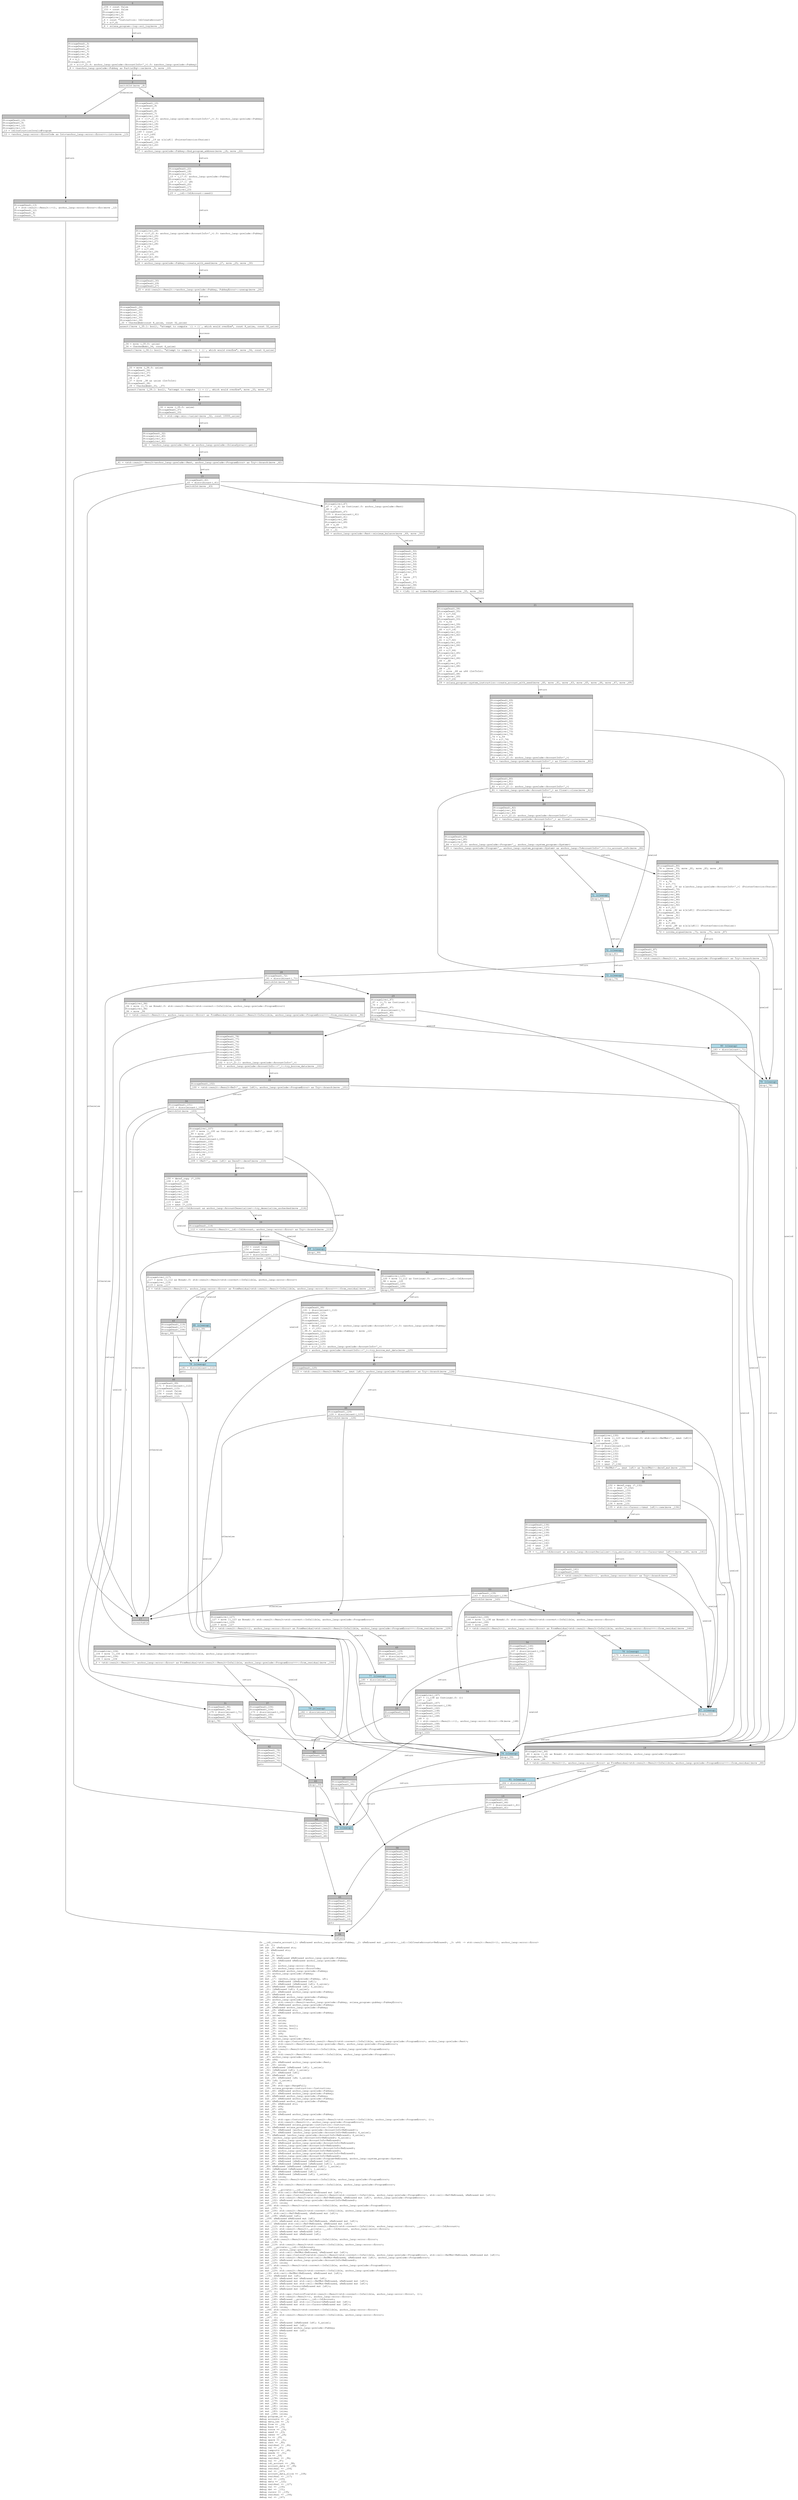 digraph Mir_0_19126 {
    graph [fontname="Courier, monospace"];
    node [fontname="Courier, monospace"];
    edge [fontname="Courier, monospace"];
    label=<fn __idl_create_account(_1: &amp;ReErased anchor_lang::prelude::Pubkey, _2: &amp;ReErased mut __private::__idl::IdlCreateAccounts&lt;ReErased&gt;, _3: u64) -&gt; std::result::Result&lt;(), anchor_lang::error::Error&gt;<br align="left"/>let _4: ();<br align="left"/>let mut _5: &amp;ReErased str;<br align="left"/>let _6: &amp;ReErased str;<br align="left"/>let _7: ();<br align="left"/>let mut _8: bool;<br align="left"/>let mut _9: &amp;ReErased &amp;ReErased anchor_lang::prelude::Pubkey;<br align="left"/>let mut _10: &amp;ReErased &amp;ReErased anchor_lang::prelude::Pubkey;<br align="left"/>let mut _11: !;<br align="left"/>let mut _12: anchor_lang::error::Error;<br align="left"/>let mut _13: anchor_lang::error::ErrorCode;<br align="left"/>let _14: &amp;ReErased anchor_lang::prelude::Pubkey;<br align="left"/>let _15: anchor_lang::prelude::Pubkey;<br align="left"/>let _16: u8;<br align="left"/>let mut _17: (anchor_lang::prelude::Pubkey, u8);<br align="left"/>let mut _18: &amp;ReErased [&amp;ReErased [u8]];<br align="left"/>let mut _19: &amp;ReErased [&amp;ReErased [u8]; 0_usize];<br align="left"/>let _20: &amp;ReErased [&amp;ReErased [u8]; 0_usize];<br align="left"/>let _21: [&amp;ReErased [u8]; 0_usize];<br align="left"/>let mut _22: &amp;ReErased anchor_lang::prelude::Pubkey;<br align="left"/>let _23: &amp;ReErased str;<br align="left"/>let _24: &amp;ReErased anchor_lang::prelude::Pubkey;<br align="left"/>let _25: anchor_lang::prelude::Pubkey;<br align="left"/>let mut _26: std::result::Result&lt;anchor_lang::prelude::Pubkey, solana_program::pubkey::PubkeyError&gt;;<br align="left"/>let mut _27: &amp;ReErased anchor_lang::prelude::Pubkey;<br align="left"/>let _28: &amp;ReErased anchor_lang::prelude::Pubkey;<br align="left"/>let mut _29: &amp;ReErased str;<br align="left"/>let mut _30: &amp;ReErased anchor_lang::prelude::Pubkey;<br align="left"/>let _31: usize;<br align="left"/>let mut _32: usize;<br align="left"/>let mut _33: usize;<br align="left"/>let mut _34: usize;<br align="left"/>let mut _35: (usize, bool);<br align="left"/>let mut _36: (usize, bool);<br align="left"/>let mut _37: usize;<br align="left"/>let mut _38: u64;<br align="left"/>let mut _39: (usize, bool);<br align="left"/>let _40: anchor_lang::prelude::Rent;<br align="left"/>let mut _41: std::ops::ControlFlow&lt;std::result::Result&lt;std::convert::Infallible, anchor_lang::prelude::ProgramError&gt;, anchor_lang::prelude::Rent&gt;;<br align="left"/>let mut _42: std::result::Result&lt;anchor_lang::prelude::Rent, anchor_lang::prelude::ProgramError&gt;;<br align="left"/>let mut _43: isize;<br align="left"/>let _44: std::result::Result&lt;std::convert::Infallible, anchor_lang::prelude::ProgramError&gt;;<br align="left"/>let mut _45: !;<br align="left"/>let mut _46: std::result::Result&lt;std::convert::Infallible, anchor_lang::prelude::ProgramError&gt;;<br align="left"/>let _47: anchor_lang::prelude::Rent;<br align="left"/>let _48: u64;<br align="left"/>let mut _49: &amp;ReErased anchor_lang::prelude::Rent;<br align="left"/>let mut _50: usize;<br align="left"/>let _51: &amp;ReErased [&amp;ReErased [u8]; 1_usize];<br align="left"/>let _52: [&amp;ReErased [u8]; 1_usize];<br align="left"/>let mut _53: &amp;ReErased [u8];<br align="left"/>let _54: &amp;ReErased [u8];<br align="left"/>let mut _55: &amp;ReErased [u8; 1_usize];<br align="left"/>let _56: [u8; 1_usize];<br align="left"/>let mut _57: u8;<br align="left"/>let mut _58: std::ops::RangeFull;<br align="left"/>let _59: solana_program::instruction::Instruction;<br align="left"/>let mut _60: &amp;ReErased anchor_lang::prelude::Pubkey;<br align="left"/>let mut _61: &amp;ReErased anchor_lang::prelude::Pubkey;<br align="left"/>let _62: &amp;ReErased anchor_lang::prelude::Pubkey;<br align="left"/>let mut _63: &amp;ReErased anchor_lang::prelude::Pubkey;<br align="left"/>let _64: &amp;ReErased anchor_lang::prelude::Pubkey;<br align="left"/>let mut _65: &amp;ReErased str;<br align="left"/>let mut _66: u64;<br align="left"/>let mut _67: u64;<br align="left"/>let mut _68: usize;<br align="left"/>let mut _69: &amp;ReErased anchor_lang::prelude::Pubkey;<br align="left"/>let _70: ();<br align="left"/>let mut _71: std::ops::ControlFlow&lt;std::result::Result&lt;std::convert::Infallible, anchor_lang::prelude::ProgramError&gt;, ()&gt;;<br align="left"/>let mut _72: std::result::Result&lt;(), anchor_lang::prelude::ProgramError&gt;;<br align="left"/>let mut _73: &amp;ReErased solana_program::instruction::Instruction;<br align="left"/>let _74: &amp;ReErased solana_program::instruction::Instruction;<br align="left"/>let mut _75: &amp;ReErased [anchor_lang::prelude::AccountInfo&lt;ReErased&gt;];<br align="left"/>let mut _76: &amp;ReErased [anchor_lang::prelude::AccountInfo&lt;ReErased&gt;; 4_usize];<br align="left"/>let _77: &amp;ReErased [anchor_lang::prelude::AccountInfo&lt;ReErased&gt;; 4_usize];<br align="left"/>let _78: [anchor_lang::prelude::AccountInfo&lt;ReErased&gt;; 4_usize];<br align="left"/>let mut _79: anchor_lang::prelude::AccountInfo&lt;ReErased&gt;;<br align="left"/>let mut _80: &amp;ReErased anchor_lang::prelude::AccountInfo&lt;ReErased&gt;;<br align="left"/>let mut _81: anchor_lang::prelude::AccountInfo&lt;ReErased&gt;;<br align="left"/>let mut _82: &amp;ReErased anchor_lang::prelude::AccountInfo&lt;ReErased&gt;;<br align="left"/>let mut _83: anchor_lang::prelude::AccountInfo&lt;ReErased&gt;;<br align="left"/>let mut _84: &amp;ReErased anchor_lang::prelude::AccountInfo&lt;ReErased&gt;;<br align="left"/>let mut _85: anchor_lang::prelude::AccountInfo&lt;ReErased&gt;;<br align="left"/>let mut _86: &amp;ReErased anchor_lang::prelude::Program&lt;ReErased, anchor_lang::system_program::System&gt;;<br align="left"/>let mut _87: &amp;ReErased [&amp;ReErased [&amp;ReErased [u8]]];<br align="left"/>let mut _88: &amp;ReErased [&amp;ReErased [&amp;ReErased [u8]]; 1_usize];<br align="left"/>let _89: &amp;ReErased [&amp;ReErased [&amp;ReErased [u8]]; 1_usize];<br align="left"/>let _90: [&amp;ReErased [&amp;ReErased [u8]]; 1_usize];<br align="left"/>let mut _91: &amp;ReErased [&amp;ReErased [u8]];<br align="left"/>let mut _92: &amp;ReErased [&amp;ReErased [u8]; 1_usize];<br align="left"/>let mut _93: isize;<br align="left"/>let _94: std::result::Result&lt;std::convert::Infallible, anchor_lang::prelude::ProgramError&gt;;<br align="left"/>let mut _95: !;<br align="left"/>let mut _96: std::result::Result&lt;std::convert::Infallible, anchor_lang::prelude::ProgramError&gt;;<br align="left"/>let _97: ();<br align="left"/>let mut _98: __private::__idl::IdlAccount;<br align="left"/>let mut _99: std::cell::Ref&lt;ReErased, &amp;ReErased mut [u8]&gt;;<br align="left"/>let mut _100: std::ops::ControlFlow&lt;std::result::Result&lt;std::convert::Infallible, anchor_lang::prelude::ProgramError&gt;, std::cell::Ref&lt;ReErased, &amp;ReErased mut [u8]&gt;&gt;;<br align="left"/>let mut _101: std::result::Result&lt;std::cell::Ref&lt;ReErased, &amp;ReErased mut [u8]&gt;, anchor_lang::prelude::ProgramError&gt;;<br align="left"/>let mut _102: &amp;ReErased anchor_lang::prelude::AccountInfo&lt;ReErased&gt;;<br align="left"/>let mut _103: isize;<br align="left"/>let _104: std::result::Result&lt;std::convert::Infallible, anchor_lang::prelude::ProgramError&gt;;<br align="left"/>let mut _105: !;<br align="left"/>let mut _106: std::result::Result&lt;std::convert::Infallible, anchor_lang::prelude::ProgramError&gt;;<br align="left"/>let _107: std::cell::Ref&lt;ReErased, &amp;ReErased mut [u8]&gt;;<br align="left"/>let mut _108: &amp;ReErased [u8];<br align="left"/>let _109: &amp;ReErased &amp;ReErased mut [u8];<br align="left"/>let mut _110: &amp;ReErased std::cell::Ref&lt;ReErased, &amp;ReErased mut [u8]&gt;;<br align="left"/>let _111: &amp;ReErased std::cell::Ref&lt;ReErased, &amp;ReErased mut [u8]&gt;;<br align="left"/>let mut _112: std::ops::ControlFlow&lt;std::result::Result&lt;std::convert::Infallible, anchor_lang::error::Error&gt;, __private::__idl::IdlAccount&gt;;<br align="left"/>let mut _113: std::result::Result&lt;__private::__idl::IdlAccount, anchor_lang::error::Error&gt;;<br align="left"/>let mut _114: &amp;ReErased mut &amp;ReErased [u8];<br align="left"/>let mut _115: &amp;ReErased mut &amp;ReErased [u8];<br align="left"/>let mut _116: isize;<br align="left"/>let _117: std::result::Result&lt;std::convert::Infallible, anchor_lang::error::Error&gt;;<br align="left"/>let mut _118: !;<br align="left"/>let mut _119: std::result::Result&lt;std::convert::Infallible, anchor_lang::error::Error&gt;;<br align="left"/>let _120: __private::__idl::IdlAccount;<br align="left"/>let mut _121: anchor_lang::prelude::Pubkey;<br align="left"/>let mut _122: std::cell::RefMut&lt;ReErased, &amp;ReErased mut [u8]&gt;;<br align="left"/>let mut _123: std::ops::ControlFlow&lt;std::result::Result&lt;std::convert::Infallible, anchor_lang::prelude::ProgramError&gt;, std::cell::RefMut&lt;ReErased, &amp;ReErased mut [u8]&gt;&gt;;<br align="left"/>let mut _124: std::result::Result&lt;std::cell::RefMut&lt;ReErased, &amp;ReErased mut [u8]&gt;, anchor_lang::prelude::ProgramError&gt;;<br align="left"/>let mut _125: &amp;ReErased anchor_lang::prelude::AccountInfo&lt;ReErased&gt;;<br align="left"/>let mut _126: isize;<br align="left"/>let _127: std::result::Result&lt;std::convert::Infallible, anchor_lang::prelude::ProgramError&gt;;<br align="left"/>let mut _128: !;<br align="left"/>let mut _129: std::result::Result&lt;std::convert::Infallible, anchor_lang::prelude::ProgramError&gt;;<br align="left"/>let _130: std::cell::RefMut&lt;ReErased, &amp;ReErased mut [u8]&gt;;<br align="left"/>let _131: &amp;ReErased mut [u8];<br align="left"/>let mut _132: &amp;ReErased mut &amp;ReErased mut [u8];<br align="left"/>let mut _133: &amp;ReErased mut std::cell::RefMut&lt;ReErased, &amp;ReErased mut [u8]&gt;;<br align="left"/>let mut _134: &amp;ReErased mut std::cell::RefMut&lt;ReErased, &amp;ReErased mut [u8]&gt;;<br align="left"/>let mut _135: std::io::Cursor&lt;&amp;ReErased mut [u8]&gt;;<br align="left"/>let mut _136: &amp;ReErased mut [u8];<br align="left"/>let _137: ();<br align="left"/>let mut _138: std::ops::ControlFlow&lt;std::result::Result&lt;std::convert::Infallible, anchor_lang::error::Error&gt;, ()&gt;;<br align="left"/>let mut _139: std::result::Result&lt;(), anchor_lang::error::Error&gt;;<br align="left"/>let mut _140: &amp;ReErased __private::__idl::IdlAccount;<br align="left"/>let mut _141: &amp;ReErased mut std::io::Cursor&lt;&amp;ReErased mut [u8]&gt;;<br align="left"/>let mut _142: &amp;ReErased mut std::io::Cursor&lt;&amp;ReErased mut [u8]&gt;;<br align="left"/>let mut _143: isize;<br align="left"/>let _144: std::result::Result&lt;std::convert::Infallible, anchor_lang::error::Error&gt;;<br align="left"/>let mut _145: !;<br align="left"/>let mut _146: std::result::Result&lt;std::convert::Infallible, anchor_lang::error::Error&gt;;<br align="left"/>let _147: ();<br align="left"/>let mut _148: ();<br align="left"/>let mut _149: &amp;ReErased [&amp;ReErased [u8]; 0_usize];<br align="left"/>let mut _150: &amp;ReErased mut [u8];<br align="left"/>let mut _151: &amp;ReErased anchor_lang::prelude::Pubkey;<br align="left"/>let mut _152: &amp;ReErased mut [u8];<br align="left"/>let mut _153: bool;<br align="left"/>let mut _154: bool;<br align="left"/>let mut _155: isize;<br align="left"/>let mut _156: isize;<br align="left"/>let mut _157: isize;<br align="left"/>let mut _158: isize;<br align="left"/>let mut _159: isize;<br align="left"/>let mut _160: isize;<br align="left"/>let mut _161: isize;<br align="left"/>let mut _162: isize;<br align="left"/>let mut _163: isize;<br align="left"/>let mut _164: isize;<br align="left"/>let mut _165: isize;<br align="left"/>let mut _166: isize;<br align="left"/>let mut _167: isize;<br align="left"/>let mut _168: isize;<br align="left"/>let mut _169: isize;<br align="left"/>let mut _170: isize;<br align="left"/>let mut _171: isize;<br align="left"/>let mut _172: isize;<br align="left"/>let mut _173: isize;<br align="left"/>let mut _174: isize;<br align="left"/>let mut _175: isize;<br align="left"/>let mut _176: isize;<br align="left"/>let mut _177: isize;<br align="left"/>let mut _178: isize;<br align="left"/>let mut _179: isize;<br align="left"/>let mut _180: isize;<br align="left"/>let mut _181: isize;<br align="left"/>let mut _182: isize;<br align="left"/>let mut _183: isize;<br align="left"/>let mut _184: isize;<br align="left"/>debug program_id =&gt; _1;<br align="left"/>debug accounts =&gt; _2;<br align="left"/>debug data_len =&gt; _3;<br align="left"/>debug from =&gt; _14;<br align="left"/>debug base =&gt; _15;<br align="left"/>debug nonce =&gt; _16;<br align="left"/>debug seed =&gt; _23;<br align="left"/>debug owner =&gt; _24;<br align="left"/>debug to =&gt; _25;<br align="left"/>debug space =&gt; _31;<br align="left"/>debug rent =&gt; _40;<br align="left"/>debug residual =&gt; _44;<br align="left"/>debug val =&gt; _47;<br align="left"/>debug lamports =&gt; _48;<br align="left"/>debug seeds =&gt; _51;<br align="left"/>debug ix =&gt; _59;<br align="left"/>debug residual =&gt; _94;<br align="left"/>debug val =&gt; _97;<br align="left"/>debug idl_account =&gt; _98;<br align="left"/>debug account_data =&gt; _99;<br align="left"/>debug residual =&gt; _104;<br align="left"/>debug val =&gt; _107;<br align="left"/>debug account_data_slice =&gt; _108;<br align="left"/>debug residual =&gt; _117;<br align="left"/>debug val =&gt; _120;<br align="left"/>debug data =&gt; _122;<br align="left"/>debug residual =&gt; _127;<br align="left"/>debug val =&gt; _130;<br align="left"/>debug dst =&gt; _131;<br align="left"/>debug cursor =&gt; _135;<br align="left"/>debug residual =&gt; _144;<br align="left"/>debug val =&gt; _147;<br align="left"/>>;
    bb0__0_19126 [shape="none", label=<<table border="0" cellborder="1" cellspacing="0"><tr><td bgcolor="gray" align="center" colspan="1">0</td></tr><tr><td align="left" balign="left">_154 = const false<br/>_153 = const false<br/>StorageLive(_4)<br/>StorageLive(_5)<br/>StorageLive(_6)<br/>_6 = const &quot;Instruction: IdlCreateAccount&quot;<br/>_5 = &amp;(*_6)<br/></td></tr><tr><td align="left">_4 = solana_program::log::sol_log(move _5)</td></tr></table>>];
    bb1__0_19126 [shape="none", label=<<table border="0" cellborder="1" cellspacing="0"><tr><td bgcolor="gray" align="center" colspan="1">1</td></tr><tr><td align="left" balign="left">StorageDead(_5)<br/>StorageDead(_6)<br/>StorageDead(_4)<br/>StorageLive(_7)<br/>StorageLive(_8)<br/>StorageLive(_9)<br/>_9 = &amp;_1<br/>StorageLive(_10)<br/>_10 = &amp;(((*_2).4: anchor_lang::prelude::AccountInfo&lt;'_&gt;).0: &amp;anchor_lang::prelude::Pubkey)<br/></td></tr><tr><td align="left">_8 = &lt;&amp;anchor_lang::prelude::Pubkey as PartialEq&gt;::ne(move _9, move _10)</td></tr></table>>];
    bb2__0_19126 [shape="none", label=<<table border="0" cellborder="1" cellspacing="0"><tr><td bgcolor="gray" align="center" colspan="1">2</td></tr><tr><td align="left">switchInt(move _8)</td></tr></table>>];
    bb3__0_19126 [shape="none", label=<<table border="0" cellborder="1" cellspacing="0"><tr><td bgcolor="gray" align="center" colspan="1">3</td></tr><tr><td align="left" balign="left">StorageDead(_10)<br/>StorageDead(_9)<br/>StorageLive(_12)<br/>StorageLive(_13)<br/>_13 = IdlInstructionInvalidProgram<br/></td></tr><tr><td align="left">_12 = &lt;anchor_lang::error::ErrorCode as Into&lt;anchor_lang::error::Error&gt;&gt;::into(move _13)</td></tr></table>>];
    bb4__0_19126 [shape="none", label=<<table border="0" cellborder="1" cellspacing="0"><tr><td bgcolor="gray" align="center" colspan="1">4</td></tr><tr><td align="left" balign="left">StorageDead(_13)<br/>_0 = std::result::Result::&lt;(), anchor_lang::error::Error&gt;::Err(move _12)<br/>StorageDead(_12)<br/>StorageDead(_8)<br/>StorageDead(_7)<br/></td></tr><tr><td align="left">goto</td></tr></table>>];
    bb5__0_19126 [shape="none", label=<<table border="0" cellborder="1" cellspacing="0"><tr><td bgcolor="gray" align="center" colspan="1">5</td></tr><tr><td align="left" balign="left">StorageDead(_10)<br/>StorageDead(_9)<br/>_7 = const ()<br/>StorageDead(_8)<br/>StorageDead(_7)<br/>StorageLive(_14)<br/>_14 = (((*_2).0: anchor_lang::prelude::AccountInfo&lt;'_&gt;).0: &amp;anchor_lang::prelude::Pubkey)<br/>StorageLive(_17)<br/>StorageLive(_18)<br/>StorageLive(_19)<br/>StorageLive(_20)<br/>_149 = const _<br/>_20 = &amp;(*_149)<br/>_19 = &amp;(*_20)<br/>_18 = move _19 as &amp;[&amp;[u8]] (PointerCoercion(Unsize))<br/>StorageDead(_19)<br/>StorageLive(_22)<br/>_22 = &amp;(*_1)<br/></td></tr><tr><td align="left">_17 = anchor_lang::prelude::Pubkey::find_program_address(move _18, move _22)</td></tr></table>>];
    bb6__0_19126 [shape="none", label=<<table border="0" cellborder="1" cellspacing="0"><tr><td bgcolor="gray" align="center" colspan="1">6</td></tr><tr><td align="left" balign="left">StorageDead(_22)<br/>StorageDead(_18)<br/>StorageLive(_15)<br/>_15 = (_17.0: anchor_lang::prelude::Pubkey)<br/>StorageLive(_16)<br/>_16 = (_17.1: u8)<br/>StorageDead(_20)<br/>StorageDead(_17)<br/>StorageLive(_23)<br/></td></tr><tr><td align="left">_23 = __idl::IdlAccount::seed()</td></tr></table>>];
    bb7__0_19126 [shape="none", label=<<table border="0" cellborder="1" cellspacing="0"><tr><td bgcolor="gray" align="center" colspan="1">7</td></tr><tr><td align="left" balign="left">StorageLive(_24)<br/>_24 = (((*_2).4: anchor_lang::prelude::AccountInfo&lt;'_&gt;).0: &amp;anchor_lang::prelude::Pubkey)<br/>StorageLive(_25)<br/>StorageLive(_26)<br/>StorageLive(_27)<br/>StorageLive(_28)<br/>_28 = &amp;_15<br/>_27 = &amp;(*_28)<br/>StorageLive(_29)<br/>_29 = &amp;(*_23)<br/>StorageLive(_30)<br/>_30 = &amp;(*_24)<br/></td></tr><tr><td align="left">_26 = anchor_lang::prelude::Pubkey::create_with_seed(move _27, move _29, move _30)</td></tr></table>>];
    bb8__0_19126 [shape="none", label=<<table border="0" cellborder="1" cellspacing="0"><tr><td bgcolor="gray" align="center" colspan="1">8</td></tr><tr><td align="left" balign="left">StorageDead(_30)<br/>StorageDead(_29)<br/>StorageDead(_27)<br/></td></tr><tr><td align="left">_25 = std::result::Result::&lt;anchor_lang::prelude::Pubkey, PubkeyError&gt;::unwrap(move _26)</td></tr></table>>];
    bb9__0_19126 [shape="none", label=<<table border="0" cellborder="1" cellspacing="0"><tr><td bgcolor="gray" align="center" colspan="1">9</td></tr><tr><td align="left" balign="left">StorageDead(_26)<br/>StorageDead(_28)<br/>StorageLive(_31)<br/>StorageLive(_32)<br/>StorageLive(_33)<br/>StorageLive(_34)<br/>_35 = CheckedAdd(const 8_usize, const 32_usize)<br/></td></tr><tr><td align="left">assert(!move (_35.1: bool), &quot;attempt to compute `{} + {}`, which would overflow&quot;, const 8_usize, const 32_usize)</td></tr></table>>];
    bb10__0_19126 [shape="none", label=<<table border="0" cellborder="1" cellspacing="0"><tr><td bgcolor="gray" align="center" colspan="1">10</td></tr><tr><td align="left" balign="left">_34 = move (_35.0: usize)<br/>_36 = CheckedAdd(_34, const 4_usize)<br/></td></tr><tr><td align="left">assert(!move (_36.1: bool), &quot;attempt to compute `{} + {}`, which would overflow&quot;, move _34, const 4_usize)</td></tr></table>>];
    bb11__0_19126 [shape="none", label=<<table border="0" cellborder="1" cellspacing="0"><tr><td bgcolor="gray" align="center" colspan="1">11</td></tr><tr><td align="left" balign="left">_33 = move (_36.0: usize)<br/>StorageDead(_34)<br/>StorageLive(_37)<br/>StorageLive(_38)<br/>_38 = _3<br/>_37 = move _38 as usize (IntToInt)<br/>StorageDead(_38)<br/>_39 = CheckedAdd(_33, _37)<br/></td></tr><tr><td align="left">assert(!move (_39.1: bool), &quot;attempt to compute `{} + {}`, which would overflow&quot;, move _33, move _37)</td></tr></table>>];
    bb12__0_19126 [shape="none", label=<<table border="0" cellborder="1" cellspacing="0"><tr><td bgcolor="gray" align="center" colspan="1">12</td></tr><tr><td align="left" balign="left">_32 = move (_39.0: usize)<br/>StorageDead(_37)<br/>StorageDead(_33)<br/></td></tr><tr><td align="left">_31 = std::cmp::min::&lt;usize&gt;(move _32, const 10000_usize)</td></tr></table>>];
    bb13__0_19126 [shape="none", label=<<table border="0" cellborder="1" cellspacing="0"><tr><td bgcolor="gray" align="center" colspan="1">13</td></tr><tr><td align="left" balign="left">StorageDead(_32)<br/>StorageLive(_40)<br/>StorageLive(_41)<br/>StorageLive(_42)<br/></td></tr><tr><td align="left">_42 = &lt;anchor_lang::prelude::Rent as anchor_lang::prelude::SolanaSysvar&gt;::get()</td></tr></table>>];
    bb14__0_19126 [shape="none", label=<<table border="0" cellborder="1" cellspacing="0"><tr><td bgcolor="gray" align="center" colspan="1">14</td></tr><tr><td align="left">_41 = &lt;std::result::Result&lt;anchor_lang::prelude::Rent, anchor_lang::prelude::ProgramError&gt; as Try&gt;::branch(move _42)</td></tr></table>>];
    bb15__0_19126 [shape="none", label=<<table border="0" cellborder="1" cellspacing="0"><tr><td bgcolor="gray" align="center" colspan="1">15</td></tr><tr><td align="left" balign="left">StorageDead(_42)<br/>_43 = discriminant(_41)<br/></td></tr><tr><td align="left">switchInt(move _43)</td></tr></table>>];
    bb16__0_19126 [shape="none", label=<<table border="0" cellborder="1" cellspacing="0"><tr><td bgcolor="gray" align="center" colspan="1">16</td></tr><tr><td align="left" balign="left">StorageLive(_47)<br/>_47 = ((_41 as Continue).0: anchor_lang::prelude::Rent)<br/>_40 = _47<br/>StorageDead(_47)<br/>_155 = discriminant(_41)<br/>StorageDead(_41)<br/>StorageLive(_48)<br/>StorageLive(_49)<br/>_49 = &amp;_40<br/>StorageLive(_50)<br/>_50 = _31<br/></td></tr><tr><td align="left">_48 = anchor_lang::prelude::Rent::minimum_balance(move _49, move _50)</td></tr></table>>];
    bb17__0_19126 [shape="none", label=<<table border="0" cellborder="1" cellspacing="0"><tr><td bgcolor="gray" align="center" colspan="1">17</td></tr><tr><td align="left">unreachable</td></tr></table>>];
    bb18__0_19126 [shape="none", label=<<table border="0" cellborder="1" cellspacing="0"><tr><td bgcolor="gray" align="center" colspan="1">18</td></tr><tr><td align="left" balign="left">StorageLive(_44)<br/>_44 = move ((_41 as Break).0: std::result::Result&lt;std::convert::Infallible, anchor_lang::prelude::ProgramError&gt;)<br/>StorageLive(_46)<br/>_46 = move _44<br/></td></tr><tr><td align="left">_0 = &lt;std::result::Result&lt;(), anchor_lang::error::Error&gt; as FromResidual&lt;std::result::Result&lt;Infallible, anchor_lang::prelude::ProgramError&gt;&gt;&gt;::from_residual(move _46)</td></tr></table>>];
    bb19__0_19126 [shape="none", label=<<table border="0" cellborder="1" cellspacing="0"><tr><td bgcolor="gray" align="center" colspan="1">19</td></tr><tr><td align="left" balign="left">StorageDead(_46)<br/>StorageDead(_44)<br/>_177 = discriminant(_41)<br/>StorageDead(_41)<br/></td></tr><tr><td align="left">goto</td></tr></table>>];
    bb20__0_19126 [shape="none", label=<<table border="0" cellborder="1" cellspacing="0"><tr><td bgcolor="gray" align="center" colspan="1">20</td></tr><tr><td align="left" balign="left">StorageDead(_50)<br/>StorageDead(_49)<br/>StorageLive(_51)<br/>StorageLive(_52)<br/>StorageLive(_53)<br/>StorageLive(_54)<br/>StorageLive(_55)<br/>StorageLive(_56)<br/>StorageLive(_57)<br/>_57 = _16<br/>_56 = [move _57]<br/>_55 = &amp;_56<br/>StorageDead(_57)<br/>StorageLive(_58)<br/>_58 = RangeFull<br/></td></tr><tr><td align="left">_54 = &lt;[u8; 1] as Index&lt;RangeFull&gt;&gt;::index(move _55, move _58)</td></tr></table>>];
    bb21__0_19126 [shape="none", label=<<table border="0" cellborder="1" cellspacing="0"><tr><td bgcolor="gray" align="center" colspan="1">21</td></tr><tr><td align="left" balign="left">StorageDead(_58)<br/>StorageDead(_55)<br/>_53 = &amp;(*_54)<br/>_52 = [move _53]<br/>StorageDead(_53)<br/>_51 = &amp;_52<br/>StorageLive(_59)<br/>StorageLive(_60)<br/>_60 = &amp;(*_14)<br/>StorageLive(_61)<br/>StorageLive(_62)<br/>_62 = &amp;_25<br/>_61 = &amp;(*_62)<br/>StorageLive(_63)<br/>StorageLive(_64)<br/>_64 = &amp;_15<br/>_63 = &amp;(*_64)<br/>StorageLive(_65)<br/>_65 = &amp;(*_23)<br/>StorageLive(_66)<br/>_66 = _48<br/>StorageLive(_67)<br/>StorageLive(_68)<br/>_68 = _31<br/>_67 = move _68 as u64 (IntToInt)<br/>StorageDead(_68)<br/>StorageLive(_69)<br/>_69 = &amp;(*_24)<br/></td></tr><tr><td align="left">_59 = solana_program::system_instruction::create_account_with_seed(move _60, move _61, move _63, move _65, move _66, move _67, move _69)</td></tr></table>>];
    bb22__0_19126 [shape="none", label=<<table border="0" cellborder="1" cellspacing="0"><tr><td bgcolor="gray" align="center" colspan="1">22</td></tr><tr><td align="left" balign="left">StorageDead(_69)<br/>StorageDead(_67)<br/>StorageDead(_66)<br/>StorageDead(_65)<br/>StorageDead(_63)<br/>StorageDead(_61)<br/>StorageDead(_60)<br/>StorageDead(_64)<br/>StorageDead(_62)<br/>StorageLive(_70)<br/>StorageLive(_71)<br/>StorageLive(_72)<br/>StorageLive(_73)<br/>StorageLive(_74)<br/>_74 = &amp;_59<br/>_73 = &amp;(*_74)<br/>StorageLive(_75)<br/>StorageLive(_76)<br/>StorageLive(_77)<br/>StorageLive(_78)<br/>StorageLive(_79)<br/>StorageLive(_80)<br/>_80 = &amp;((*_2).0: anchor_lang::prelude::AccountInfo&lt;'_&gt;)<br/></td></tr><tr><td align="left">_79 = &lt;anchor_lang::prelude::AccountInfo&lt;'_&gt; as Clone&gt;::clone(move _80)</td></tr></table>>];
    bb23__0_19126 [shape="none", label=<<table border="0" cellborder="1" cellspacing="0"><tr><td bgcolor="gray" align="center" colspan="1">23</td></tr><tr><td align="left" balign="left">StorageDead(_80)<br/>StorageLive(_81)<br/>StorageLive(_82)<br/>_82 = &amp;((*_2).1: anchor_lang::prelude::AccountInfo&lt;'_&gt;)<br/></td></tr><tr><td align="left">_81 = &lt;anchor_lang::prelude::AccountInfo&lt;'_&gt; as Clone&gt;::clone(move _82)</td></tr></table>>];
    bb24__0_19126 [shape="none", label=<<table border="0" cellborder="1" cellspacing="0"><tr><td bgcolor="gray" align="center" colspan="1">24</td></tr><tr><td align="left" balign="left">StorageDead(_82)<br/>StorageLive(_83)<br/>StorageLive(_84)<br/>_84 = &amp;((*_2).2: anchor_lang::prelude::AccountInfo&lt;'_&gt;)<br/></td></tr><tr><td align="left">_83 = &lt;anchor_lang::prelude::AccountInfo&lt;'_&gt; as Clone&gt;::clone(move _84)</td></tr></table>>];
    bb25__0_19126 [shape="none", label=<<table border="0" cellborder="1" cellspacing="0"><tr><td bgcolor="gray" align="center" colspan="1">25</td></tr><tr><td align="left" balign="left">StorageDead(_84)<br/>StorageLive(_85)<br/>StorageLive(_86)<br/>_86 = &amp;((*_2).3: anchor_lang::prelude::Program&lt;'_, anchor_lang::system_program::System&gt;)<br/></td></tr><tr><td align="left">_85 = &lt;anchor_lang::prelude::Program&lt;'_, anchor_lang::system_program::System&gt; as anchor_lang::ToAccountInfo&lt;'_&gt;&gt;::to_account_info(move _86)</td></tr></table>>];
    bb26__0_19126 [shape="none", label=<<table border="0" cellborder="1" cellspacing="0"><tr><td bgcolor="gray" align="center" colspan="1">26</td></tr><tr><td align="left" balign="left">StorageDead(_86)<br/>_78 = [move _79, move _81, move _83, move _85]<br/>StorageDead(_85)<br/>StorageDead(_83)<br/>StorageDead(_81)<br/>StorageDead(_79)<br/>_77 = &amp;_78<br/>_76 = &amp;(*_77)<br/>_75 = move _76 as &amp;[anchor_lang::prelude::AccountInfo&lt;'_&gt;] (PointerCoercion(Unsize))<br/>StorageDead(_76)<br/>StorageLive(_87)<br/>StorageLive(_88)<br/>StorageLive(_89)<br/>StorageLive(_90)<br/>StorageLive(_91)<br/>StorageLive(_92)<br/>_92 = &amp;(*_51)<br/>_91 = move _92 as &amp;[&amp;[u8]] (PointerCoercion(Unsize))<br/>StorageDead(_92)<br/>_90 = [move _91]<br/>StorageDead(_91)<br/>_89 = &amp;_90<br/>_88 = &amp;(*_89)<br/>_87 = move _88 as &amp;[&amp;[&amp;[u8]]] (PointerCoercion(Unsize))<br/>StorageDead(_88)<br/></td></tr><tr><td align="left">_72 = invoke_signed(move _73, move _75, move _87)</td></tr></table>>];
    bb27__0_19126 [shape="none", label=<<table border="0" cellborder="1" cellspacing="0"><tr><td bgcolor="gray" align="center" colspan="1">27</td></tr><tr><td align="left" balign="left">StorageDead(_87)<br/>StorageDead(_75)<br/>StorageDead(_73)<br/></td></tr><tr><td align="left">_71 = &lt;std::result::Result&lt;(), anchor_lang::prelude::ProgramError&gt; as Try&gt;::branch(move _72)</td></tr></table>>];
    bb28__0_19126 [shape="none", label=<<table border="0" cellborder="1" cellspacing="0"><tr><td bgcolor="gray" align="center" colspan="1">28</td></tr><tr><td align="left" balign="left">StorageDead(_72)<br/>_93 = discriminant(_71)<br/></td></tr><tr><td align="left">switchInt(move _93)</td></tr></table>>];
    bb29__0_19126 [shape="none", label=<<table border="0" cellborder="1" cellspacing="0"><tr><td bgcolor="gray" align="center" colspan="1">29</td></tr><tr><td align="left" balign="left">StorageLive(_97)<br/>_97 = ((_71 as Continue).0: ())<br/>_70 = _97<br/>StorageDead(_97)<br/>_157 = discriminant(_71)<br/>StorageDead(_90)<br/>StorageDead(_89)<br/></td></tr><tr><td align="left">drop(_78)</td></tr></table>>];
    bb30__0_19126 [shape="none", label=<<table border="0" cellborder="1" cellspacing="0"><tr><td bgcolor="gray" align="center" colspan="1">30</td></tr><tr><td align="left" balign="left">StorageLive(_94)<br/>_94 = move ((_71 as Break).0: std::result::Result&lt;std::convert::Infallible, anchor_lang::prelude::ProgramError&gt;)<br/>StorageLive(_96)<br/>_96 = move _94<br/></td></tr><tr><td align="left">_0 = &lt;std::result::Result&lt;(), anchor_lang::error::Error&gt; as FromResidual&lt;std::result::Result&lt;Infallible, anchor_lang::prelude::ProgramError&gt;&gt;&gt;::from_residual(move _96)</td></tr></table>>];
    bb31__0_19126 [shape="none", label=<<table border="0" cellborder="1" cellspacing="0"><tr><td bgcolor="gray" align="center" colspan="1">31</td></tr><tr><td align="left" balign="left">StorageDead(_96)<br/>StorageDead(_94)<br/>_175 = discriminant(_71)<br/>StorageDead(_90)<br/>StorageDead(_89)<br/></td></tr><tr><td align="left">drop(_78)</td></tr></table>>];
    bb32__0_19126 [shape="none", label=<<table border="0" cellborder="1" cellspacing="0"><tr><td bgcolor="gray" align="center" colspan="1">32</td></tr><tr><td align="left" balign="left">StorageDead(_78)<br/>StorageDead(_77)<br/>StorageDead(_74)<br/>StorageDead(_71)<br/>StorageDead(_70)<br/>StorageLive(_98)<br/>StorageLive(_99)<br/>StorageLive(_100)<br/>StorageLive(_101)<br/>StorageLive(_102)<br/>_102 = &amp;((*_2).1: anchor_lang::prelude::AccountInfo&lt;'_&gt;)<br/></td></tr><tr><td align="left">_101 = anchor_lang::prelude::AccountInfo::&lt;'_&gt;::try_borrow_data(move _102)</td></tr></table>>];
    bb33__0_19126 [shape="none", label=<<table border="0" cellborder="1" cellspacing="0"><tr><td bgcolor="gray" align="center" colspan="1">33</td></tr><tr><td align="left" balign="left">StorageDead(_102)<br/></td></tr><tr><td align="left">_100 = &lt;std::result::Result&lt;Ref&lt;'_, &amp;mut [u8]&gt;, anchor_lang::prelude::ProgramError&gt; as Try&gt;::branch(move _101)</td></tr></table>>];
    bb34__0_19126 [shape="none", label=<<table border="0" cellborder="1" cellspacing="0"><tr><td bgcolor="gray" align="center" colspan="1">34</td></tr><tr><td align="left" balign="left">StorageDead(_101)<br/>_103 = discriminant(_100)<br/></td></tr><tr><td align="left">switchInt(move _103)</td></tr></table>>];
    bb35__0_19126 [shape="none", label=<<table border="0" cellborder="1" cellspacing="0"><tr><td bgcolor="gray" align="center" colspan="1">35</td></tr><tr><td align="left" balign="left">StorageLive(_107)<br/>_107 = move ((_100 as Continue).0: std::cell::Ref&lt;'_, &amp;mut [u8]&gt;)<br/>_99 = move _107<br/>StorageDead(_107)<br/>_159 = discriminant(_100)<br/>StorageDead(_100)<br/>StorageLive(_108)<br/>StorageLive(_109)<br/>StorageLive(_110)<br/>StorageLive(_111)<br/>_111 = &amp;_99<br/>_110 = &amp;(*_111)<br/></td></tr><tr><td align="left">_109 = &lt;Ref&lt;'_, &amp;mut [u8]&gt; as Deref&gt;::deref(move _110)</td></tr></table>>];
    bb36__0_19126 [shape="none", label=<<table border="0" cellborder="1" cellspacing="0"><tr><td bgcolor="gray" align="center" colspan="1">36</td></tr><tr><td align="left" balign="left">StorageLive(_104)<br/>_104 = move ((_100 as Break).0: std::result::Result&lt;std::convert::Infallible, anchor_lang::prelude::ProgramError&gt;)<br/>StorageLive(_106)<br/>_106 = move _104<br/></td></tr><tr><td align="left">_0 = &lt;std::result::Result&lt;(), anchor_lang::error::Error&gt; as FromResidual&lt;std::result::Result&lt;Infallible, anchor_lang::prelude::ProgramError&gt;&gt;&gt;::from_residual(move _106)</td></tr></table>>];
    bb37__0_19126 [shape="none", label=<<table border="0" cellborder="1" cellspacing="0"><tr><td bgcolor="gray" align="center" colspan="1">37</td></tr><tr><td align="left" balign="left">StorageDead(_106)<br/>StorageDead(_104)<br/>_173 = discriminant(_100)<br/>StorageDead(_100)<br/>StorageDead(_99)<br/></td></tr><tr><td align="left">goto</td></tr></table>>];
    bb38__0_19126 [shape="none", label=<<table border="0" cellborder="1" cellspacing="0"><tr><td bgcolor="gray" align="center" colspan="1">38</td></tr><tr><td align="left" balign="left">_150 = deref_copy (*_109)<br/>_108 = &amp;(*_150)<br/>StorageDead(_110)<br/>StorageDead(_111)<br/>StorageDead(_109)<br/>StorageLive(_112)<br/>StorageLive(_113)<br/>StorageLive(_114)<br/>StorageLive(_115)<br/>_115 = &amp;mut _108<br/>_114 = &amp;mut (*_115)<br/></td></tr><tr><td align="left">_113 = &lt;__idl::IdlAccount as anchor_lang::AccountDeserialize&gt;::try_deserialize_unchecked(move _114)</td></tr></table>>];
    bb39__0_19126 [shape="none", label=<<table border="0" cellborder="1" cellspacing="0"><tr><td bgcolor="gray" align="center" colspan="1">39</td></tr><tr><td align="left" balign="left">StorageDead(_114)<br/></td></tr><tr><td align="left">_112 = &lt;std::result::Result&lt;__idl::IdlAccount, anchor_lang::error::Error&gt; as Try&gt;::branch(move _113)</td></tr></table>>];
    bb40__0_19126 [shape="none", label=<<table border="0" cellborder="1" cellspacing="0"><tr><td bgcolor="gray" align="center" colspan="1">40</td></tr><tr><td align="left" balign="left">_153 = const true<br/>_154 = const true<br/>StorageDead(_113)<br/>_116 = discriminant(_112)<br/></td></tr><tr><td align="left">switchInt(move _116)</td></tr></table>>];
    bb41__0_19126 [shape="none", label=<<table border="0" cellborder="1" cellspacing="0"><tr><td bgcolor="gray" align="center" colspan="1">41</td></tr><tr><td align="left" balign="left">StorageLive(_120)<br/>_120 = move ((_112 as Continue).0: __private::__idl::IdlAccount)<br/>_98 = move _120<br/>StorageDead(_120)<br/>StorageDead(_108)<br/></td></tr><tr><td align="left">drop(_99)</td></tr></table>>];
    bb42__0_19126 [shape="none", label=<<table border="0" cellborder="1" cellspacing="0"><tr><td bgcolor="gray" align="center" colspan="1">42</td></tr><tr><td align="left" balign="left">StorageLive(_117)<br/>_117 = move ((_112 as Break).0: std::result::Result&lt;std::convert::Infallible, anchor_lang::error::Error&gt;)<br/>StorageLive(_119)<br/>_119 = move _117<br/></td></tr><tr><td align="left">_0 = &lt;std::result::Result&lt;(), anchor_lang::error::Error&gt; as FromResidual&lt;std::result::Result&lt;Infallible, anchor_lang::error::Error&gt;&gt;&gt;::from_residual(move _119)</td></tr></table>>];
    bb43__0_19126 [shape="none", label=<<table border="0" cellborder="1" cellspacing="0"><tr><td bgcolor="gray" align="center" colspan="1">43</td></tr><tr><td align="left" balign="left">StorageDead(_119)<br/>StorageDead(_117)<br/>StorageDead(_108)<br/></td></tr><tr><td align="left">drop(_99)</td></tr></table>>];
    bb44__0_19126 [shape="none", label=<<table border="0" cellborder="1" cellspacing="0"><tr><td bgcolor="gray" align="center" colspan="1">44</td></tr><tr><td align="left" balign="left">StorageDead(_99)<br/>_161 = discriminant(_112)<br/>StorageDead(_115)<br/>_153 = const false<br/>_154 = const false<br/>StorageDead(_112)<br/>StorageLive(_121)<br/>_151 = deref_copy (((*_2).0: anchor_lang::prelude::AccountInfo&lt;'_&gt;).0: &amp;anchor_lang::prelude::Pubkey)<br/>_121 = (*_151)<br/>(_98.0: anchor_lang::prelude::Pubkey) = move _121<br/>StorageDead(_121)<br/>StorageLive(_122)<br/>StorageLive(_123)<br/>StorageLive(_124)<br/>StorageLive(_125)<br/>_125 = &amp;((*_2).1: anchor_lang::prelude::AccountInfo&lt;'_&gt;)<br/></td></tr><tr><td align="left">_124 = anchor_lang::prelude::AccountInfo::&lt;'_&gt;::try_borrow_mut_data(move _125)</td></tr></table>>];
    bb45__0_19126 [shape="none", label=<<table border="0" cellborder="1" cellspacing="0"><tr><td bgcolor="gray" align="center" colspan="1">45</td></tr><tr><td align="left" balign="left">StorageDead(_125)<br/></td></tr><tr><td align="left">_123 = &lt;std::result::Result&lt;RefMut&lt;'_, &amp;mut [u8]&gt;, anchor_lang::prelude::ProgramError&gt; as Try&gt;::branch(move _124)</td></tr></table>>];
    bb46__0_19126 [shape="none", label=<<table border="0" cellborder="1" cellspacing="0"><tr><td bgcolor="gray" align="center" colspan="1">46</td></tr><tr><td align="left" balign="left">StorageDead(_124)<br/>_126 = discriminant(_123)<br/></td></tr><tr><td align="left">switchInt(move _126)</td></tr></table>>];
    bb47__0_19126 [shape="none", label=<<table border="0" cellborder="1" cellspacing="0"><tr><td bgcolor="gray" align="center" colspan="1">47</td></tr><tr><td align="left" balign="left">StorageLive(_130)<br/>_130 = move ((_123 as Continue).0: std::cell::RefMut&lt;'_, &amp;mut [u8]&gt;)<br/>_122 = move _130<br/>StorageDead(_130)<br/>_163 = discriminant(_123)<br/>StorageDead(_123)<br/>StorageLive(_131)<br/>StorageLive(_132)<br/>StorageLive(_133)<br/>StorageLive(_134)<br/>_134 = &amp;mut _122<br/>_133 = &amp;mut (*_134)<br/></td></tr><tr><td align="left">_132 = &lt;RefMut&lt;'_, &amp;mut [u8]&gt; as DerefMut&gt;::deref_mut(move _133)</td></tr></table>>];
    bb48__0_19126 [shape="none", label=<<table border="0" cellborder="1" cellspacing="0"><tr><td bgcolor="gray" align="center" colspan="1">48</td></tr><tr><td align="left" balign="left">StorageLive(_127)<br/>_127 = move ((_123 as Break).0: std::result::Result&lt;std::convert::Infallible, anchor_lang::prelude::ProgramError&gt;)<br/>StorageLive(_129)<br/>_129 = move _127<br/></td></tr><tr><td align="left">_0 = &lt;std::result::Result&lt;(), anchor_lang::error::Error&gt; as FromResidual&lt;std::result::Result&lt;Infallible, anchor_lang::prelude::ProgramError&gt;&gt;&gt;::from_residual(move _129)</td></tr></table>>];
    bb49__0_19126 [shape="none", label=<<table border="0" cellborder="1" cellspacing="0"><tr><td bgcolor="gray" align="center" colspan="1">49</td></tr><tr><td align="left" balign="left">StorageDead(_129)<br/>StorageDead(_127)<br/>_169 = discriminant(_123)<br/>StorageDead(_123)<br/></td></tr><tr><td align="left">goto</td></tr></table>>];
    bb50__0_19126 [shape="none", label=<<table border="0" cellborder="1" cellspacing="0"><tr><td bgcolor="gray" align="center" colspan="1">50</td></tr><tr><td align="left" balign="left">_152 = deref_copy (*_132)<br/>_131 = &amp;mut (*_152)<br/>StorageDead(_133)<br/>StorageDead(_134)<br/>StorageDead(_132)<br/>StorageLive(_135)<br/>StorageLive(_136)<br/>_136 = move _131<br/></td></tr><tr><td align="left">_135 = std::io::Cursor::&lt;&amp;mut [u8]&gt;::new(move _136)</td></tr></table>>];
    bb51__0_19126 [shape="none", label=<<table border="0" cellborder="1" cellspacing="0"><tr><td bgcolor="gray" align="center" colspan="1">51</td></tr><tr><td align="left" balign="left">StorageDead(_136)<br/>StorageLive(_137)<br/>StorageLive(_138)<br/>StorageLive(_139)<br/>StorageLive(_140)<br/>_140 = &amp;_98<br/>StorageLive(_141)<br/>StorageLive(_142)<br/>_142 = &amp;mut _135<br/>_141 = &amp;mut (*_142)<br/></td></tr><tr><td align="left">_139 = &lt;__idl::IdlAccount as anchor_lang::AccountSerialize&gt;::try_serialize::&lt;std::io::Cursor&lt;&amp;mut [u8]&gt;&gt;(move _140, move _141)</td></tr></table>>];
    bb52__0_19126 [shape="none", label=<<table border="0" cellborder="1" cellspacing="0"><tr><td bgcolor="gray" align="center" colspan="1">52</td></tr><tr><td align="left" balign="left">StorageDead(_141)<br/>StorageDead(_140)<br/></td></tr><tr><td align="left">_138 = &lt;std::result::Result&lt;(), anchor_lang::error::Error&gt; as Try&gt;::branch(move _139)</td></tr></table>>];
    bb53__0_19126 [shape="none", label=<<table border="0" cellborder="1" cellspacing="0"><tr><td bgcolor="gray" align="center" colspan="1">53</td></tr><tr><td align="left" balign="left">StorageDead(_139)<br/>_143 = discriminant(_138)<br/></td></tr><tr><td align="left">switchInt(move _143)</td></tr></table>>];
    bb54__0_19126 [shape="none", label=<<table border="0" cellborder="1" cellspacing="0"><tr><td bgcolor="gray" align="center" colspan="1">54</td></tr><tr><td align="left" balign="left">StorageLive(_147)<br/>_147 = ((_138 as Continue).0: ())<br/>_137 = _147<br/>StorageDead(_147)<br/>_165 = discriminant(_138)<br/>StorageDead(_142)<br/>StorageDead(_138)<br/>StorageDead(_137)<br/>StorageLive(_148)<br/>_148 = ()<br/>_0 = std::result::Result::&lt;(), anchor_lang::error::Error&gt;::Ok(move _148)<br/>StorageDead(_148)<br/>StorageDead(_135)<br/>StorageDead(_131)<br/></td></tr><tr><td align="left">drop(_122)</td></tr></table>>];
    bb55__0_19126 [shape="none", label=<<table border="0" cellborder="1" cellspacing="0"><tr><td bgcolor="gray" align="center" colspan="1">55</td></tr><tr><td align="left" balign="left">StorageLive(_144)<br/>_144 = move ((_138 as Break).0: std::result::Result&lt;std::convert::Infallible, anchor_lang::error::Error&gt;)<br/>StorageLive(_146)<br/>_146 = move _144<br/></td></tr><tr><td align="left">_0 = &lt;std::result::Result&lt;(), anchor_lang::error::Error&gt; as FromResidual&lt;std::result::Result&lt;Infallible, anchor_lang::error::Error&gt;&gt;&gt;::from_residual(move _146)</td></tr></table>>];
    bb56__0_19126 [shape="none", label=<<table border="0" cellborder="1" cellspacing="0"><tr><td bgcolor="gray" align="center" colspan="1">56</td></tr><tr><td align="left" balign="left">StorageDead(_146)<br/>StorageDead(_144)<br/>_167 = discriminant(_138)<br/>StorageDead(_142)<br/>StorageDead(_138)<br/>StorageDead(_137)<br/>StorageDead(_135)<br/>StorageDead(_131)<br/></td></tr><tr><td align="left">drop(_122)</td></tr></table>>];
    bb57__0_19126 [shape="none", label=<<table border="0" cellborder="1" cellspacing="0"><tr><td bgcolor="gray" align="center" colspan="1">57</td></tr><tr><td align="left" balign="left">StorageDead(_122)<br/>StorageDead(_98)<br/></td></tr><tr><td align="left">drop(_59)</td></tr></table>>];
    bb58__0_19126 [shape="none", label=<<table border="0" cellborder="1" cellspacing="0"><tr><td bgcolor="gray" align="center" colspan="1">58</td></tr><tr><td align="left" balign="left">StorageDead(_59)<br/>StorageDead(_56)<br/>StorageDead(_54)<br/>StorageDead(_52)<br/>StorageDead(_51)<br/>StorageDead(_48)<br/>StorageDead(_40)<br/>StorageDead(_31)<br/>StorageDead(_25)<br/>StorageDead(_24)<br/>StorageDead(_23)<br/>StorageDead(_16)<br/>StorageDead(_15)<br/>StorageDead(_14)<br/></td></tr><tr><td align="left">goto</td></tr></table>>];
    bb59__0_19126 [shape="none", label=<<table border="0" cellborder="1" cellspacing="0"><tr><td bgcolor="gray" align="center" colspan="1">59</td></tr><tr><td align="left" balign="left">StorageDead(_122)<br/></td></tr><tr><td align="left">goto</td></tr></table>>];
    bb60__0_19126 [shape="none", label=<<table border="0" cellborder="1" cellspacing="0"><tr><td bgcolor="gray" align="center" colspan="1">60</td></tr><tr><td align="left" balign="left">StorageDead(_99)<br/>_171 = discriminant(_112)<br/>StorageDead(_115)<br/>_153 = const false<br/>_154 = const false<br/>StorageDead(_112)<br/></td></tr><tr><td align="left">goto</td></tr></table>>];
    bb61__0_19126 [shape="none", label=<<table border="0" cellborder="1" cellspacing="0"><tr><td bgcolor="gray" align="center" colspan="1">61</td></tr><tr><td align="left" balign="left">StorageDead(_98)<br/></td></tr><tr><td align="left">goto</td></tr></table>>];
    bb62__0_19126 [shape="none", label=<<table border="0" cellborder="1" cellspacing="0"><tr><td bgcolor="gray" align="center" colspan="1">62</td></tr><tr><td align="left" balign="left">StorageDead(_78)<br/>StorageDead(_77)<br/>StorageDead(_74)<br/>StorageDead(_71)<br/>StorageDead(_70)<br/></td></tr><tr><td align="left">goto</td></tr></table>>];
    bb63__0_19126 [shape="none", label=<<table border="0" cellborder="1" cellspacing="0"><tr><td bgcolor="gray" align="center" colspan="1">63</td></tr><tr><td align="left">drop(_59)</td></tr></table>>];
    bb64__0_19126 [shape="none", label=<<table border="0" cellborder="1" cellspacing="0"><tr><td bgcolor="gray" align="center" colspan="1">64</td></tr><tr><td align="left" balign="left">StorageDead(_59)<br/>StorageDead(_56)<br/>StorageDead(_54)<br/>StorageDead(_52)<br/>StorageDead(_51)<br/>StorageDead(_48)<br/></td></tr><tr><td align="left">goto</td></tr></table>>];
    bb65__0_19126 [shape="none", label=<<table border="0" cellborder="1" cellspacing="0"><tr><td bgcolor="gray" align="center" colspan="1">65</td></tr><tr><td align="left" balign="left">StorageDead(_40)<br/>StorageDead(_31)<br/>StorageDead(_25)<br/>StorageDead(_24)<br/>StorageDead(_23)<br/>StorageDead(_16)<br/>StorageDead(_15)<br/>StorageDead(_14)<br/></td></tr><tr><td align="left">goto</td></tr></table>>];
    bb66__0_19126 [shape="none", label=<<table border="0" cellborder="1" cellspacing="0"><tr><td bgcolor="gray" align="center" colspan="1">66</td></tr><tr><td align="left">return</td></tr></table>>];
    bb67__0_19126 [shape="none", label=<<table border="0" cellborder="1" cellspacing="0"><tr><td bgcolor="lightblue" align="center" colspan="1">67 (cleanup)</td></tr><tr><td align="left">drop(_122)</td></tr></table>>];
    bb68__0_19126 [shape="none", label=<<table border="0" cellborder="1" cellspacing="0"><tr><td bgcolor="lightblue" align="center" colspan="1">68 (cleanup)</td></tr><tr><td align="left">drop(_99)</td></tr></table>>];
    bb69__0_19126 [shape="none", label=<<table border="0" cellborder="1" cellspacing="0"><tr><td bgcolor="lightblue" align="center" colspan="1">69 (cleanup)</td></tr><tr><td align="left">drop(_99)</td></tr></table>>];
    bb70__0_19126 [shape="none", label=<<table border="0" cellborder="1" cellspacing="0"><tr><td bgcolor="lightblue" align="center" colspan="1">70 (cleanup)</td></tr><tr><td align="left">drop(_78)</td></tr></table>>];
    bb71__0_19126 [shape="none", label=<<table border="0" cellborder="1" cellspacing="0"><tr><td bgcolor="lightblue" align="center" colspan="1">71 (cleanup)</td></tr><tr><td align="left">drop(_83)</td></tr></table>>];
    bb72__0_19126 [shape="none", label=<<table border="0" cellborder="1" cellspacing="0"><tr><td bgcolor="lightblue" align="center" colspan="1">72 (cleanup)</td></tr><tr><td align="left">drop(_81)</td></tr></table>>];
    bb73__0_19126 [shape="none", label=<<table border="0" cellborder="1" cellspacing="0"><tr><td bgcolor="lightblue" align="center" colspan="1">73 (cleanup)</td></tr><tr><td align="left">drop(_79)</td></tr></table>>];
    bb74__0_19126 [shape="none", label=<<table border="0" cellborder="1" cellspacing="0"><tr><td bgcolor="lightblue" align="center" colspan="1">74 (cleanup)</td></tr><tr><td align="left">drop(_59)</td></tr></table>>];
    bb75__0_19126 [shape="none", label=<<table border="0" cellborder="1" cellspacing="0"><tr><td bgcolor="lightblue" align="center" colspan="1">75 (cleanup)</td></tr><tr><td align="left">resume</td></tr></table>>];
    bb76__0_19126 [shape="none", label=<<table border="0" cellborder="1" cellspacing="0"><tr><td bgcolor="lightblue" align="center" colspan="1">76 (cleanup)</td></tr><tr><td align="left" balign="left">_179 = discriminant(_138)<br/></td></tr><tr><td align="left">goto</td></tr></table>>];
    bb77__0_19126 [shape="none", label=<<table border="0" cellborder="1" cellspacing="0"><tr><td bgcolor="lightblue" align="center" colspan="1">77 (cleanup)</td></tr><tr><td align="left" balign="left">_180 = discriminant(_123)<br/></td></tr><tr><td align="left">goto</td></tr></table>>];
    bb78__0_19126 [shape="none", label=<<table border="0" cellborder="1" cellspacing="0"><tr><td bgcolor="lightblue" align="center" colspan="1">78 (cleanup)</td></tr><tr><td align="left" balign="left">_181 = discriminant(_112)<br/></td></tr><tr><td align="left">goto</td></tr></table>>];
    bb79__0_19126 [shape="none", label=<<table border="0" cellborder="1" cellspacing="0"><tr><td bgcolor="lightblue" align="center" colspan="1">79 (cleanup)</td></tr><tr><td align="left" balign="left">_182 = discriminant(_100)<br/></td></tr><tr><td align="left">goto</td></tr></table>>];
    bb80__0_19126 [shape="none", label=<<table border="0" cellborder="1" cellspacing="0"><tr><td bgcolor="lightblue" align="center" colspan="1">80 (cleanup)</td></tr><tr><td align="left" balign="left">_183 = discriminant(_71)<br/></td></tr><tr><td align="left">goto</td></tr></table>>];
    bb81__0_19126 [shape="none", label=<<table border="0" cellborder="1" cellspacing="0"><tr><td bgcolor="lightblue" align="center" colspan="1">81 (cleanup)</td></tr><tr><td align="left" balign="left">_184 = discriminant(_41)<br/></td></tr><tr><td align="left">goto</td></tr></table>>];
    bb0__0_19126 -> bb1__0_19126 [label="return"];
    bb1__0_19126 -> bb2__0_19126 [label="return"];
    bb2__0_19126 -> bb5__0_19126 [label="0"];
    bb2__0_19126 -> bb3__0_19126 [label="otherwise"];
    bb3__0_19126 -> bb4__0_19126 [label="return"];
    bb4__0_19126 -> bb66__0_19126 [label=""];
    bb5__0_19126 -> bb6__0_19126 [label="return"];
    bb6__0_19126 -> bb7__0_19126 [label="return"];
    bb7__0_19126 -> bb8__0_19126 [label="return"];
    bb8__0_19126 -> bb9__0_19126 [label="return"];
    bb9__0_19126 -> bb10__0_19126 [label="success"];
    bb10__0_19126 -> bb11__0_19126 [label="success"];
    bb11__0_19126 -> bb12__0_19126 [label="success"];
    bb12__0_19126 -> bb13__0_19126 [label="return"];
    bb13__0_19126 -> bb14__0_19126 [label="return"];
    bb14__0_19126 -> bb15__0_19126 [label="return"];
    bb14__0_19126 -> bb75__0_19126 [label="unwind"];
    bb15__0_19126 -> bb16__0_19126 [label="0"];
    bb15__0_19126 -> bb18__0_19126 [label="1"];
    bb15__0_19126 -> bb17__0_19126 [label="otherwise"];
    bb16__0_19126 -> bb20__0_19126 [label="return"];
    bb18__0_19126 -> bb19__0_19126 [label="return"];
    bb18__0_19126 -> bb81__0_19126 [label="unwind"];
    bb19__0_19126 -> bb65__0_19126 [label=""];
    bb20__0_19126 -> bb21__0_19126 [label="return"];
    bb21__0_19126 -> bb22__0_19126 [label="return"];
    bb22__0_19126 -> bb23__0_19126 [label="return"];
    bb22__0_19126 -> bb74__0_19126 [label="unwind"];
    bb23__0_19126 -> bb24__0_19126 [label="return"];
    bb23__0_19126 -> bb73__0_19126 [label="unwind"];
    bb24__0_19126 -> bb25__0_19126 [label="return"];
    bb24__0_19126 -> bb72__0_19126 [label="unwind"];
    bb25__0_19126 -> bb26__0_19126 [label="return"];
    bb25__0_19126 -> bb71__0_19126 [label="unwind"];
    bb26__0_19126 -> bb27__0_19126 [label="return"];
    bb26__0_19126 -> bb70__0_19126 [label="unwind"];
    bb27__0_19126 -> bb28__0_19126 [label="return"];
    bb27__0_19126 -> bb70__0_19126 [label="unwind"];
    bb28__0_19126 -> bb29__0_19126 [label="0"];
    bb28__0_19126 -> bb30__0_19126 [label="1"];
    bb28__0_19126 -> bb17__0_19126 [label="otherwise"];
    bb29__0_19126 -> bb32__0_19126 [label="return"];
    bb29__0_19126 -> bb74__0_19126 [label="unwind"];
    bb30__0_19126 -> bb31__0_19126 [label="return"];
    bb30__0_19126 -> bb80__0_19126 [label="unwind"];
    bb31__0_19126 -> bb62__0_19126 [label="return"];
    bb31__0_19126 -> bb74__0_19126 [label="unwind"];
    bb32__0_19126 -> bb33__0_19126 [label="return"];
    bb32__0_19126 -> bb74__0_19126 [label="unwind"];
    bb33__0_19126 -> bb34__0_19126 [label="return"];
    bb33__0_19126 -> bb74__0_19126 [label="unwind"];
    bb34__0_19126 -> bb35__0_19126 [label="0"];
    bb34__0_19126 -> bb36__0_19126 [label="1"];
    bb34__0_19126 -> bb17__0_19126 [label="otherwise"];
    bb35__0_19126 -> bb38__0_19126 [label="return"];
    bb35__0_19126 -> bb69__0_19126 [label="unwind"];
    bb36__0_19126 -> bb37__0_19126 [label="return"];
    bb36__0_19126 -> bb79__0_19126 [label="unwind"];
    bb37__0_19126 -> bb61__0_19126 [label=""];
    bb38__0_19126 -> bb39__0_19126 [label="return"];
    bb38__0_19126 -> bb69__0_19126 [label="unwind"];
    bb39__0_19126 -> bb40__0_19126 [label="return"];
    bb39__0_19126 -> bb69__0_19126 [label="unwind"];
    bb40__0_19126 -> bb41__0_19126 [label="0"];
    bb40__0_19126 -> bb42__0_19126 [label="1"];
    bb40__0_19126 -> bb17__0_19126 [label="otherwise"];
    bb41__0_19126 -> bb44__0_19126 [label="return"];
    bb41__0_19126 -> bb78__0_19126 [label="unwind"];
    bb42__0_19126 -> bb43__0_19126 [label="return"];
    bb42__0_19126 -> bb68__0_19126 [label="unwind"];
    bb43__0_19126 -> bb60__0_19126 [label="return"];
    bb43__0_19126 -> bb78__0_19126 [label="unwind"];
    bb44__0_19126 -> bb45__0_19126 [label="return"];
    bb44__0_19126 -> bb74__0_19126 [label="unwind"];
    bb45__0_19126 -> bb46__0_19126 [label="return"];
    bb45__0_19126 -> bb74__0_19126 [label="unwind"];
    bb46__0_19126 -> bb47__0_19126 [label="0"];
    bb46__0_19126 -> bb48__0_19126 [label="1"];
    bb46__0_19126 -> bb17__0_19126 [label="otherwise"];
    bb47__0_19126 -> bb50__0_19126 [label="return"];
    bb47__0_19126 -> bb67__0_19126 [label="unwind"];
    bb48__0_19126 -> bb49__0_19126 [label="return"];
    bb48__0_19126 -> bb77__0_19126 [label="unwind"];
    bb49__0_19126 -> bb59__0_19126 [label=""];
    bb50__0_19126 -> bb51__0_19126 [label="return"];
    bb50__0_19126 -> bb67__0_19126 [label="unwind"];
    bb51__0_19126 -> bb52__0_19126 [label="return"];
    bb51__0_19126 -> bb67__0_19126 [label="unwind"];
    bb52__0_19126 -> bb53__0_19126 [label="return"];
    bb52__0_19126 -> bb67__0_19126 [label="unwind"];
    bb53__0_19126 -> bb54__0_19126 [label="0"];
    bb53__0_19126 -> bb55__0_19126 [label="1"];
    bb53__0_19126 -> bb17__0_19126 [label="otherwise"];
    bb54__0_19126 -> bb57__0_19126 [label="return"];
    bb54__0_19126 -> bb74__0_19126 [label="unwind"];
    bb55__0_19126 -> bb56__0_19126 [label="return"];
    bb55__0_19126 -> bb76__0_19126 [label="unwind"];
    bb56__0_19126 -> bb59__0_19126 [label="return"];
    bb56__0_19126 -> bb74__0_19126 [label="unwind"];
    bb57__0_19126 -> bb58__0_19126 [label="return"];
    bb57__0_19126 -> bb75__0_19126 [label="unwind"];
    bb58__0_19126 -> bb66__0_19126 [label=""];
    bb59__0_19126 -> bb61__0_19126 [label=""];
    bb60__0_19126 -> bb61__0_19126 [label=""];
    bb61__0_19126 -> bb63__0_19126 [label=""];
    bb62__0_19126 -> bb63__0_19126 [label=""];
    bb63__0_19126 -> bb64__0_19126 [label="return"];
    bb63__0_19126 -> bb75__0_19126 [label="unwind"];
    bb64__0_19126 -> bb65__0_19126 [label=""];
    bb65__0_19126 -> bb66__0_19126 [label=""];
    bb67__0_19126 -> bb74__0_19126 [label="return"];
    bb68__0_19126 -> bb78__0_19126 [label="return"];
    bb69__0_19126 -> bb74__0_19126 [label="return"];
    bb70__0_19126 -> bb74__0_19126 [label="return"];
    bb71__0_19126 -> bb72__0_19126 [label="return"];
    bb72__0_19126 -> bb73__0_19126 [label="return"];
    bb73__0_19126 -> bb74__0_19126 [label="return"];
    bb74__0_19126 -> bb75__0_19126 [label="return"];
    bb76__0_19126 -> bb67__0_19126 [label=""];
    bb77__0_19126 -> bb74__0_19126 [label=""];
    bb78__0_19126 -> bb74__0_19126 [label=""];
    bb79__0_19126 -> bb74__0_19126 [label=""];
    bb80__0_19126 -> bb70__0_19126 [label=""];
    bb81__0_19126 -> bb75__0_19126 [label=""];
}
